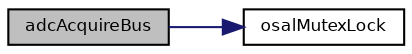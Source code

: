 digraph "adcAcquireBus"
{
  bgcolor="transparent";
  edge [fontname="Helvetica",fontsize="8",labelfontname="Helvetica",labelfontsize="8"];
  node [fontname="Helvetica",fontsize="8",shape=record];
  rankdir="LR";
  Node32 [label="adcAcquireBus",height=0.2,width=0.4,color="black", fillcolor="grey75", style="filled", fontcolor="black"];
  Node32 -> Node33 [color="midnightblue",fontsize="8",style="solid",fontname="Helvetica"];
  Node33 [label="osalMutexLock",height=0.2,width=0.4,color="black",URL="$group___o_s_a_l.html#ga61d5ae617457911ada2c83295c597348",tooltip="Locks the specified mutex. "];
}
